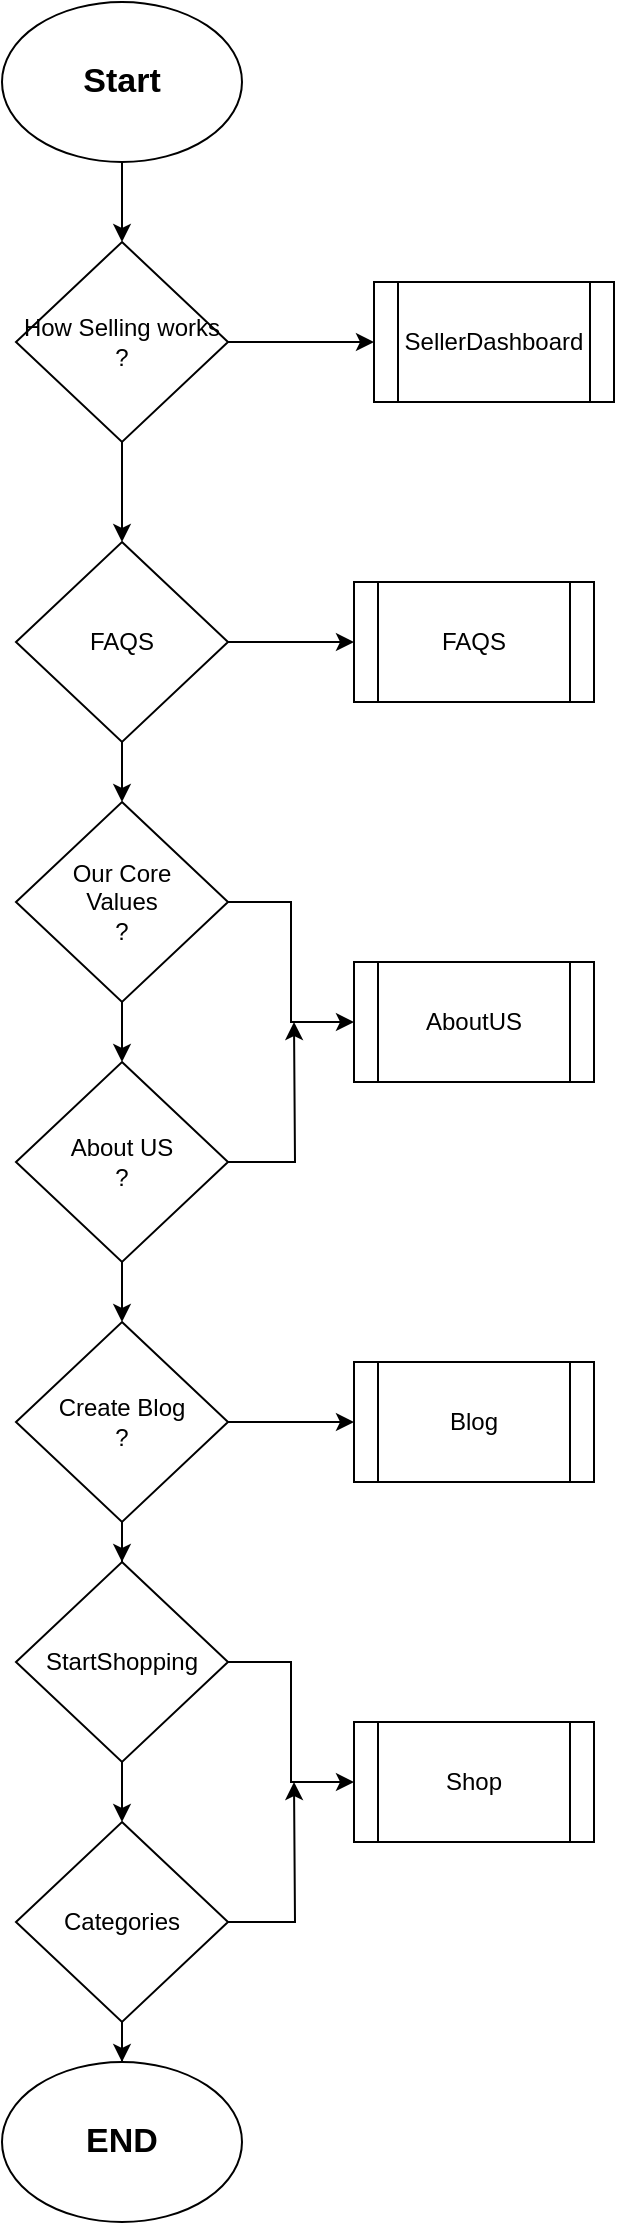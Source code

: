 <mxfile version="13.6.2" type="device"><diagram id="C5RBs43oDa-KdzZeNtuy" name="Page-1"><mxGraphModel dx="1024" dy="592" grid="1" gridSize="10" guides="1" tooltips="1" connect="1" arrows="1" fold="1" page="1" pageScale="1" pageWidth="827" pageHeight="1169" math="0" shadow="0"><root><mxCell id="WIyWlLk6GJQsqaUBKTNV-0"/><mxCell id="WIyWlLk6GJQsqaUBKTNV-1" parent="WIyWlLk6GJQsqaUBKTNV-0"/><mxCell id="GA5X7K22VfdKi-kyr9gV-7" value="" style="edgeStyle=orthogonalEdgeStyle;rounded=0;orthogonalLoop=1;jettySize=auto;html=1;" edge="1" parent="WIyWlLk6GJQsqaUBKTNV-1" source="GA5X7K22VfdKi-kyr9gV-0" target="GA5X7K22VfdKi-kyr9gV-1"><mxGeometry relative="1" as="geometry"/></mxCell><mxCell id="GA5X7K22VfdKi-kyr9gV-0" value="&lt;b&gt;&lt;font style=&quot;font-size: 17px&quot;&gt;Start&lt;/font&gt;&lt;/b&gt;" style="ellipse;whiteSpace=wrap;html=1;" vertex="1" parent="WIyWlLk6GJQsqaUBKTNV-1"><mxGeometry x="354" y="40" width="120" height="80" as="geometry"/></mxCell><mxCell id="GA5X7K22VfdKi-kyr9gV-5" value="" style="edgeStyle=orthogonalEdgeStyle;rounded=0;orthogonalLoop=1;jettySize=auto;html=1;" edge="1" parent="WIyWlLk6GJQsqaUBKTNV-1" source="GA5X7K22VfdKi-kyr9gV-1" target="GA5X7K22VfdKi-kyr9gV-2"><mxGeometry relative="1" as="geometry"/></mxCell><mxCell id="GA5X7K22VfdKi-kyr9gV-6" value="" style="edgeStyle=orthogonalEdgeStyle;rounded=0;orthogonalLoop=1;jettySize=auto;html=1;" edge="1" parent="WIyWlLk6GJQsqaUBKTNV-1" source="GA5X7K22VfdKi-kyr9gV-1" target="GA5X7K22VfdKi-kyr9gV-3"><mxGeometry relative="1" as="geometry"/></mxCell><mxCell id="GA5X7K22VfdKi-kyr9gV-1" value="How Selling works&lt;br&gt;?" style="rhombus;whiteSpace=wrap;html=1;" vertex="1" parent="WIyWlLk6GJQsqaUBKTNV-1"><mxGeometry x="361" y="160" width="106" height="100" as="geometry"/></mxCell><mxCell id="GA5X7K22VfdKi-kyr9gV-2" value="SellerDashboard" style="shape=process;whiteSpace=wrap;html=1;backgroundOutline=1;" vertex="1" parent="WIyWlLk6GJQsqaUBKTNV-1"><mxGeometry x="540" y="180" width="120" height="60" as="geometry"/></mxCell><mxCell id="GA5X7K22VfdKi-kyr9gV-8" value="" style="edgeStyle=orthogonalEdgeStyle;rounded=0;orthogonalLoop=1;jettySize=auto;html=1;" edge="1" parent="WIyWlLk6GJQsqaUBKTNV-1" source="GA5X7K22VfdKi-kyr9gV-3" target="GA5X7K22VfdKi-kyr9gV-4"><mxGeometry relative="1" as="geometry"/></mxCell><mxCell id="GA5X7K22VfdKi-kyr9gV-14" value="" style="edgeStyle=orthogonalEdgeStyle;rounded=0;orthogonalLoop=1;jettySize=auto;html=1;" edge="1" parent="WIyWlLk6GJQsqaUBKTNV-1" source="GA5X7K22VfdKi-kyr9gV-3" target="GA5X7K22VfdKi-kyr9gV-9"><mxGeometry relative="1" as="geometry"/></mxCell><mxCell id="GA5X7K22VfdKi-kyr9gV-3" value="FAQS" style="rhombus;whiteSpace=wrap;html=1;" vertex="1" parent="WIyWlLk6GJQsqaUBKTNV-1"><mxGeometry x="361" y="310" width="106" height="100" as="geometry"/></mxCell><mxCell id="GA5X7K22VfdKi-kyr9gV-4" value="FAQS" style="shape=process;whiteSpace=wrap;html=1;backgroundOutline=1;" vertex="1" parent="WIyWlLk6GJQsqaUBKTNV-1"><mxGeometry x="530" y="330" width="120" height="60" as="geometry"/></mxCell><mxCell id="GA5X7K22VfdKi-kyr9gV-12" style="edgeStyle=orthogonalEdgeStyle;rounded=0;orthogonalLoop=1;jettySize=auto;html=1;entryX=0;entryY=0.5;entryDx=0;entryDy=0;" edge="1" parent="WIyWlLk6GJQsqaUBKTNV-1" source="GA5X7K22VfdKi-kyr9gV-9" target="GA5X7K22VfdKi-kyr9gV-11"><mxGeometry relative="1" as="geometry"/></mxCell><mxCell id="GA5X7K22VfdKi-kyr9gV-15" value="" style="edgeStyle=orthogonalEdgeStyle;rounded=0;orthogonalLoop=1;jettySize=auto;html=1;" edge="1" parent="WIyWlLk6GJQsqaUBKTNV-1" source="GA5X7K22VfdKi-kyr9gV-9" target="GA5X7K22VfdKi-kyr9gV-10"><mxGeometry relative="1" as="geometry"/></mxCell><mxCell id="GA5X7K22VfdKi-kyr9gV-9" value="Our Core&lt;br&gt;Values&lt;br&gt;?" style="rhombus;whiteSpace=wrap;html=1;" vertex="1" parent="WIyWlLk6GJQsqaUBKTNV-1"><mxGeometry x="361" y="440" width="106" height="100" as="geometry"/></mxCell><mxCell id="GA5X7K22VfdKi-kyr9gV-13" style="edgeStyle=orthogonalEdgeStyle;rounded=0;orthogonalLoop=1;jettySize=auto;html=1;" edge="1" parent="WIyWlLk6GJQsqaUBKTNV-1" source="GA5X7K22VfdKi-kyr9gV-10"><mxGeometry relative="1" as="geometry"><mxPoint x="500" y="550" as="targetPoint"/></mxGeometry></mxCell><mxCell id="GA5X7K22VfdKi-kyr9gV-19" value="" style="edgeStyle=orthogonalEdgeStyle;rounded=0;orthogonalLoop=1;jettySize=auto;html=1;" edge="1" parent="WIyWlLk6GJQsqaUBKTNV-1" source="GA5X7K22VfdKi-kyr9gV-10" target="GA5X7K22VfdKi-kyr9gV-16"><mxGeometry relative="1" as="geometry"/></mxCell><mxCell id="GA5X7K22VfdKi-kyr9gV-10" value="About US&lt;br&gt;?" style="rhombus;whiteSpace=wrap;html=1;" vertex="1" parent="WIyWlLk6GJQsqaUBKTNV-1"><mxGeometry x="361" y="570" width="106" height="100" as="geometry"/></mxCell><mxCell id="GA5X7K22VfdKi-kyr9gV-11" value="AboutUS" style="shape=process;whiteSpace=wrap;html=1;backgroundOutline=1;" vertex="1" parent="WIyWlLk6GJQsqaUBKTNV-1"><mxGeometry x="530" y="520" width="120" height="60" as="geometry"/></mxCell><mxCell id="GA5X7K22VfdKi-kyr9gV-18" value="" style="edgeStyle=orthogonalEdgeStyle;rounded=0;orthogonalLoop=1;jettySize=auto;html=1;" edge="1" parent="WIyWlLk6GJQsqaUBKTNV-1" source="GA5X7K22VfdKi-kyr9gV-16" target="GA5X7K22VfdKi-kyr9gV-17"><mxGeometry relative="1" as="geometry"/></mxCell><mxCell id="GA5X7K22VfdKi-kyr9gV-25" value="" style="edgeStyle=orthogonalEdgeStyle;rounded=0;orthogonalLoop=1;jettySize=auto;html=1;" edge="1" parent="WIyWlLk6GJQsqaUBKTNV-1" source="GA5X7K22VfdKi-kyr9gV-16" target="GA5X7K22VfdKi-kyr9gV-20"><mxGeometry relative="1" as="geometry"/></mxCell><mxCell id="GA5X7K22VfdKi-kyr9gV-16" value="Create Blog&lt;br&gt;?" style="rhombus;whiteSpace=wrap;html=1;" vertex="1" parent="WIyWlLk6GJQsqaUBKTNV-1"><mxGeometry x="361" y="700" width="106" height="100" as="geometry"/></mxCell><mxCell id="GA5X7K22VfdKi-kyr9gV-17" value="Blog" style="shape=process;whiteSpace=wrap;html=1;backgroundOutline=1;" vertex="1" parent="WIyWlLk6GJQsqaUBKTNV-1"><mxGeometry x="530" y="720" width="120" height="60" as="geometry"/></mxCell><mxCell id="GA5X7K22VfdKi-kyr9gV-23" style="edgeStyle=orthogonalEdgeStyle;rounded=0;orthogonalLoop=1;jettySize=auto;html=1;entryX=0;entryY=0.5;entryDx=0;entryDy=0;" edge="1" parent="WIyWlLk6GJQsqaUBKTNV-1" source="GA5X7K22VfdKi-kyr9gV-20" target="GA5X7K22VfdKi-kyr9gV-22"><mxGeometry relative="1" as="geometry"/></mxCell><mxCell id="GA5X7K22VfdKi-kyr9gV-26" value="" style="edgeStyle=orthogonalEdgeStyle;rounded=0;orthogonalLoop=1;jettySize=auto;html=1;" edge="1" parent="WIyWlLk6GJQsqaUBKTNV-1" source="GA5X7K22VfdKi-kyr9gV-20" target="GA5X7K22VfdKi-kyr9gV-21"><mxGeometry relative="1" as="geometry"/></mxCell><mxCell id="GA5X7K22VfdKi-kyr9gV-20" value="StartShopping" style="rhombus;whiteSpace=wrap;html=1;" vertex="1" parent="WIyWlLk6GJQsqaUBKTNV-1"><mxGeometry x="361" y="820" width="106" height="100" as="geometry"/></mxCell><mxCell id="GA5X7K22VfdKi-kyr9gV-24" style="edgeStyle=orthogonalEdgeStyle;rounded=0;orthogonalLoop=1;jettySize=auto;html=1;" edge="1" parent="WIyWlLk6GJQsqaUBKTNV-1" source="GA5X7K22VfdKi-kyr9gV-21"><mxGeometry relative="1" as="geometry"><mxPoint x="500" y="930" as="targetPoint"/></mxGeometry></mxCell><mxCell id="GA5X7K22VfdKi-kyr9gV-28" value="" style="edgeStyle=orthogonalEdgeStyle;rounded=0;orthogonalLoop=1;jettySize=auto;html=1;" edge="1" parent="WIyWlLk6GJQsqaUBKTNV-1" source="GA5X7K22VfdKi-kyr9gV-21" target="GA5X7K22VfdKi-kyr9gV-27"><mxGeometry relative="1" as="geometry"/></mxCell><mxCell id="GA5X7K22VfdKi-kyr9gV-21" value="Categories" style="rhombus;whiteSpace=wrap;html=1;" vertex="1" parent="WIyWlLk6GJQsqaUBKTNV-1"><mxGeometry x="361" y="950" width="106" height="100" as="geometry"/></mxCell><mxCell id="GA5X7K22VfdKi-kyr9gV-22" value="Shop" style="shape=process;whiteSpace=wrap;html=1;backgroundOutline=1;" vertex="1" parent="WIyWlLk6GJQsqaUBKTNV-1"><mxGeometry x="530" y="900" width="120" height="60" as="geometry"/></mxCell><mxCell id="GA5X7K22VfdKi-kyr9gV-27" value="&lt;b&gt;&lt;font style=&quot;font-size: 17px&quot;&gt;END&lt;/font&gt;&lt;/b&gt;" style="ellipse;whiteSpace=wrap;html=1;" vertex="1" parent="WIyWlLk6GJQsqaUBKTNV-1"><mxGeometry x="354" y="1070" width="120" height="80" as="geometry"/></mxCell></root></mxGraphModel></diagram></mxfile>